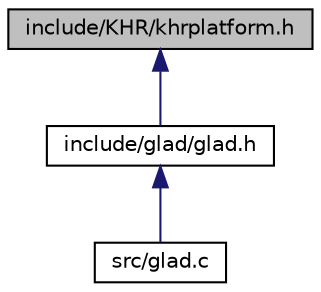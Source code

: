 digraph "include/KHR/khrplatform.h"
{
 // LATEX_PDF_SIZE
  edge [fontname="Helvetica",fontsize="10",labelfontname="Helvetica",labelfontsize="10"];
  node [fontname="Helvetica",fontsize="10",shape=record];
  Node1 [label="include/KHR/khrplatform.h",height=0.2,width=0.4,color="black", fillcolor="grey75", style="filled", fontcolor="black",tooltip=" "];
  Node1 -> Node2 [dir="back",color="midnightblue",fontsize="10",style="solid",fontname="Helvetica"];
  Node2 [label="include/glad/glad.h",height=0.2,width=0.4,color="black", fillcolor="white", style="filled",URL="$glad_8h.html",tooltip=" "];
  Node2 -> Node3 [dir="back",color="midnightblue",fontsize="10",style="solid",fontname="Helvetica"];
  Node3 [label="src/glad.c",height=0.2,width=0.4,color="black", fillcolor="white", style="filled",URL="$glad_8c.html",tooltip=" "];
}
